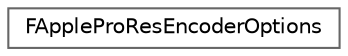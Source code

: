 digraph "Graphical Class Hierarchy"
{
 // INTERACTIVE_SVG=YES
 // LATEX_PDF_SIZE
  bgcolor="transparent";
  edge [fontname=Helvetica,fontsize=10,labelfontname=Helvetica,labelfontsize=10];
  node [fontname=Helvetica,fontsize=10,shape=box,height=0.2,width=0.4];
  rankdir="LR";
  Node0 [id="Node000000",label="FAppleProResEncoderOptions",height=0.2,width=0.4,color="grey40", fillcolor="white", style="filled",URL="$db/d9e/structFAppleProResEncoderOptions.html",tooltip=" "];
}
